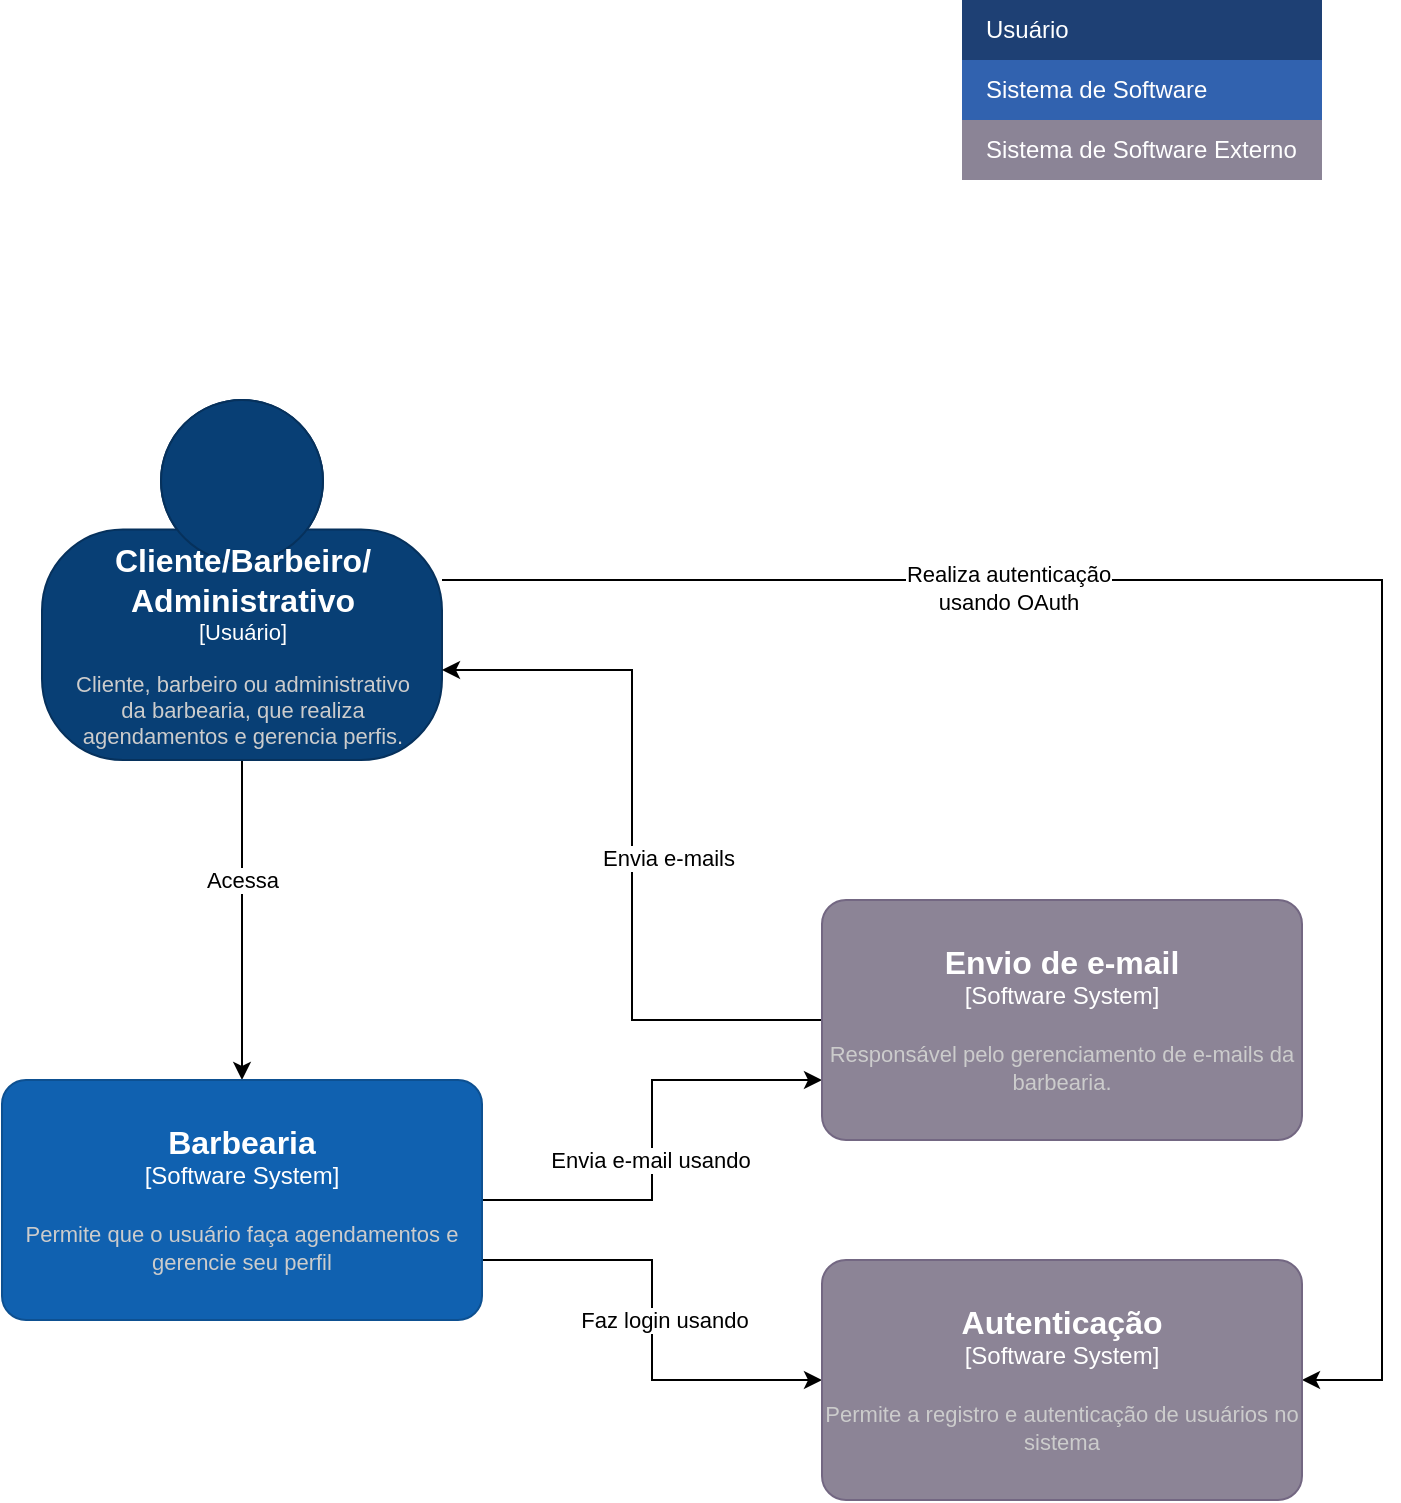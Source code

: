 <mxfile version="20.0.2" type="github">
  <diagram id="SJYq0vRGyTxBW15Ig3tl" name="Page-1">
    <mxGraphModel dx="1303" dy="727" grid="1" gridSize="10" guides="1" tooltips="1" connect="1" arrows="1" fold="1" page="1" pageScale="1" pageWidth="827" pageHeight="1169" math="0" shadow="0">
      <root>
        <mxCell id="0" />
        <mxCell id="1" parent="0" />
        <mxCell id="z2qHH6NKSAuSoA0FN9pO-17" style="edgeStyle=orthogonalEdgeStyle;rounded=0;orthogonalLoop=1;jettySize=auto;html=1;entryX=1;entryY=0.5;entryDx=0;entryDy=0;entryPerimeter=0;" edge="1" parent="1" source="z2qHH6NKSAuSoA0FN9pO-1" target="z2qHH6NKSAuSoA0FN9pO-13">
          <mxGeometry relative="1" as="geometry">
            <Array as="points">
              <mxPoint x="780" y="470" />
              <mxPoint x="780" y="870" />
            </Array>
          </mxGeometry>
        </mxCell>
        <mxCell id="z2qHH6NKSAuSoA0FN9pO-31" style="edgeStyle=orthogonalEdgeStyle;rounded=0;orthogonalLoop=1;jettySize=auto;html=1;" edge="1" parent="1" source="z2qHH6NKSAuSoA0FN9pO-1" target="z2qHH6NKSAuSoA0FN9pO-2">
          <mxGeometry relative="1" as="geometry" />
        </mxCell>
        <mxCell id="z2qHH6NKSAuSoA0FN9pO-32" value="Acessa" style="edgeLabel;html=1;align=center;verticalAlign=middle;resizable=0;points=[];" vertex="1" connectable="0" parent="z2qHH6NKSAuSoA0FN9pO-31">
          <mxGeometry x="-0.254" relative="1" as="geometry">
            <mxPoint as="offset" />
          </mxGeometry>
        </mxCell>
        <object placeholders="1" c4Name="Cliente/Barbeiro/&#xa;Administrativo" c4Type="Usuário" c4Description="Cliente, barbeiro ou administrativo &#xa;da barbearia, que realiza&#xa; agendamentos e gerencia perfis." label="&lt;font style=&quot;font-size: 16px&quot;&gt;&lt;b&gt;%c4Name%&lt;/b&gt;&lt;/font&gt;&lt;div&gt;[%c4Type%]&lt;/div&gt;&lt;br&gt;&lt;div&gt;&lt;font style=&quot;font-size: 11px&quot;&gt;&lt;font color=&quot;#cccccc&quot;&gt;%c4Description%&lt;/font&gt;&lt;/div&gt;" id="z2qHH6NKSAuSoA0FN9pO-1">
          <mxCell style="html=1;fontSize=11;dashed=0;whitespace=wrap;fillColor=#083F75;strokeColor=#06315C;fontColor=#ffffff;shape=mxgraph.c4.person2;align=center;metaEdit=1;points=[[0.5,0,0],[1,0.5,0],[1,0.75,0],[0.75,1,0],[0.5,1,0],[0.25,1,0],[0,0.75,0],[0,0.5,0]];resizable=0;" vertex="1" parent="1">
            <mxGeometry x="110" y="380" width="200" height="180" as="geometry" />
          </mxCell>
        </object>
        <mxCell id="z2qHH6NKSAuSoA0FN9pO-26" style="edgeStyle=orthogonalEdgeStyle;rounded=0;orthogonalLoop=1;jettySize=auto;html=1;entryX=0;entryY=0.75;entryDx=0;entryDy=0;entryPerimeter=0;" edge="1" parent="1" source="z2qHH6NKSAuSoA0FN9pO-2" target="z2qHH6NKSAuSoA0FN9pO-3">
          <mxGeometry relative="1" as="geometry" />
        </mxCell>
        <mxCell id="z2qHH6NKSAuSoA0FN9pO-27" value="Envia e-mail usando" style="edgeLabel;html=1;align=center;verticalAlign=middle;resizable=0;points=[];" vertex="1" connectable="0" parent="z2qHH6NKSAuSoA0FN9pO-26">
          <mxGeometry x="-0.273" y="-1" relative="1" as="geometry">
            <mxPoint y="-21" as="offset" />
          </mxGeometry>
        </mxCell>
        <mxCell id="z2qHH6NKSAuSoA0FN9pO-29" style="edgeStyle=orthogonalEdgeStyle;rounded=0;orthogonalLoop=1;jettySize=auto;html=1;exitX=1;exitY=0.75;exitDx=0;exitDy=0;exitPerimeter=0;entryX=0;entryY=0.5;entryDx=0;entryDy=0;entryPerimeter=0;" edge="1" parent="1" source="z2qHH6NKSAuSoA0FN9pO-2" target="z2qHH6NKSAuSoA0FN9pO-13">
          <mxGeometry relative="1" as="geometry" />
        </mxCell>
        <mxCell id="z2qHH6NKSAuSoA0FN9pO-30" value="Faz login usando" style="edgeLabel;html=1;align=center;verticalAlign=middle;resizable=0;points=[];" vertex="1" connectable="0" parent="z2qHH6NKSAuSoA0FN9pO-29">
          <mxGeometry x="0.307" y="4" relative="1" as="geometry">
            <mxPoint y="-26" as="offset" />
          </mxGeometry>
        </mxCell>
        <object placeholders="1" c4Name="Barbearia" c4Type="Software System" c4Description="Permite que o usuário faça agendamentos e gerencie seu perfil" label="&lt;font style=&quot;font-size: 16px&quot;&gt;&lt;b&gt;%c4Name%&lt;/b&gt;&lt;/font&gt;&lt;div&gt;[%c4Type%]&lt;/div&gt;&lt;br&gt;&lt;div&gt;&lt;font style=&quot;font-size: 11px&quot;&gt;&lt;font color=&quot;#cccccc&quot;&gt;%c4Description%&lt;/font&gt;&lt;/div&gt;" id="z2qHH6NKSAuSoA0FN9pO-2">
          <mxCell style="rounded=1;whiteSpace=wrap;html=1;labelBackgroundColor=none;fillColor=#1061B0;fontColor=#ffffff;align=center;arcSize=10;strokeColor=#0D5091;metaEdit=1;resizable=0;points=[[0.25,0,0],[0.5,0,0],[0.75,0,0],[1,0.25,0],[1,0.5,0],[1,0.75,0],[0.75,1,0],[0.5,1,0],[0.25,1,0],[0,0.75,0],[0,0.5,0],[0,0.25,0]];" vertex="1" parent="1">
            <mxGeometry x="90" y="720" width="240" height="120" as="geometry" />
          </mxCell>
        </object>
        <mxCell id="z2qHH6NKSAuSoA0FN9pO-21" style="edgeStyle=orthogonalEdgeStyle;rounded=0;orthogonalLoop=1;jettySize=auto;html=1;entryX=1;entryY=0.75;entryDx=0;entryDy=0;entryPerimeter=0;" edge="1" parent="1" source="z2qHH6NKSAuSoA0FN9pO-3" target="z2qHH6NKSAuSoA0FN9pO-1">
          <mxGeometry relative="1" as="geometry" />
        </mxCell>
        <object placeholders="1" c4Name="Envio de e-mail" c4Type="Software System" c4Description="Responsável pelo gerenciamento de e-mails da barbearia." label="&lt;font style=&quot;font-size: 16px&quot;&gt;&lt;b&gt;%c4Name%&lt;/b&gt;&lt;/font&gt;&lt;div&gt;[%c4Type%]&lt;/div&gt;&lt;br&gt;&lt;div&gt;&lt;font style=&quot;font-size: 11px&quot;&gt;&lt;font color=&quot;#cccccc&quot;&gt;%c4Description%&lt;/font&gt;&lt;/div&gt;" id="z2qHH6NKSAuSoA0FN9pO-3">
          <mxCell style="rounded=1;whiteSpace=wrap;html=1;labelBackgroundColor=none;fillColor=#8C8496;fontColor=#ffffff;align=center;arcSize=10;strokeColor=#736782;metaEdit=1;resizable=0;points=[[0.25,0,0],[0.5,0,0],[0.75,0,0],[1,0.25,0],[1,0.5,0],[1,0.75,0],[0.75,1,0],[0.5,1,0],[0.25,1,0],[0,0.75,0],[0,0.5,0],[0,0.25,0]];" vertex="1" parent="1">
            <mxGeometry x="500" y="630" width="240" height="120" as="geometry" />
          </mxCell>
        </object>
        <mxCell id="z2qHH6NKSAuSoA0FN9pO-6" value="" style="shape=table;html=1;whiteSpace=wrap;startSize=0;container=1;collapsible=0;childLayout=tableLayout;fillColor=none;align=left;spacingLeft=10;strokeColor=none;rounded=1;arcSize=11;fontColor=#FFFFFF;resizable=0;points=[[0.25,0,0],[0.5,0,0],[0.75,0,0],[1,0.25,0],[1,0.5,0],[1,0.75,0],[0.75,1,0],[0.5,1,0],[0.25,1,0],[0,0.75,0],[0,0.5,0],[0,0.25,0]];" vertex="1" parent="1">
          <mxGeometry x="570" y="180" width="180" height="90" as="geometry" />
        </mxCell>
        <mxCell id="z2qHH6NKSAuSoA0FN9pO-7" value="Usuário" style="shape=partialRectangle;html=1;whiteSpace=wrap;connectable=0;fillColor=#1E4074;top=0;left=0;bottom=0;right=0;overflow=hidden;pointerEvents=1;align=left;spacingLeft=10;strokeColor=none;fontColor=#FFFFFF;" vertex="1" parent="z2qHH6NKSAuSoA0FN9pO-6">
          <mxGeometry width="180" height="30" as="geometry" />
        </mxCell>
        <mxCell id="z2qHH6NKSAuSoA0FN9pO-8" value="Sistema de Software" style="shape=partialRectangle;html=1;whiteSpace=wrap;connectable=0;fillColor=#3162AF;top=0;left=0;bottom=0;right=0;overflow=hidden;pointerEvents=1;align=left;spacingLeft=10;fontColor=#FFFFFF;" vertex="1" parent="z2qHH6NKSAuSoA0FN9pO-6">
          <mxGeometry y="30" width="180" height="30" as="geometry" />
        </mxCell>
        <mxCell id="z2qHH6NKSAuSoA0FN9pO-12" value="Sistema de Software Externo" style="shape=partialRectangle;html=1;whiteSpace=wrap;connectable=0;fillColor=#8B8496;top=0;left=0;bottom=0;right=0;overflow=hidden;pointerEvents=1;align=left;spacingLeft=10;fontColor=#FFFFFF;" vertex="1" parent="z2qHH6NKSAuSoA0FN9pO-6">
          <mxGeometry y="60" width="180" height="30" as="geometry" />
        </mxCell>
        <object placeholders="1" c4Name="Autenticação" c4Type="Software System" c4Description="Permite a registro e autenticação de usuários no sistema" label="&lt;font style=&quot;font-size: 16px&quot;&gt;&lt;b&gt;%c4Name%&lt;/b&gt;&lt;/font&gt;&lt;div&gt;[%c4Type%]&lt;/div&gt;&lt;br&gt;&lt;div&gt;&lt;font style=&quot;font-size: 11px&quot;&gt;&lt;font color=&quot;#cccccc&quot;&gt;%c4Description%&lt;/font&gt;&lt;/div&gt;" id="z2qHH6NKSAuSoA0FN9pO-13">
          <mxCell style="rounded=1;whiteSpace=wrap;html=1;labelBackgroundColor=none;fillColor=#8C8496;fontColor=#ffffff;align=center;arcSize=10;strokeColor=#736782;metaEdit=1;resizable=0;points=[[0.25,0,0],[0.5,0,0],[0.75,0,0],[1,0.25,0],[1,0.5,0],[1,0.75,0],[0.75,1,0],[0.5,1,0],[0.25,1,0],[0,0.75,0],[0,0.5,0],[0,0.25,0]];" vertex="1" parent="1">
            <mxGeometry x="500" y="810" width="240" height="120" as="geometry" />
          </mxCell>
        </object>
        <mxCell id="z2qHH6NKSAuSoA0FN9pO-18" value="Realiza autenticação &lt;br&gt;usando OAuth" style="edgeLabel;html=1;align=center;verticalAlign=middle;resizable=0;points=[];" vertex="1" connectable="0" parent="1">
          <mxGeometry x="630" y="449.997" as="geometry">
            <mxPoint x="-37" y="24" as="offset" />
          </mxGeometry>
        </mxCell>
        <mxCell id="z2qHH6NKSAuSoA0FN9pO-23" value="Envia e-mails" style="edgeLabel;html=1;align=center;verticalAlign=middle;resizable=0;points=[];" vertex="1" connectable="0" parent="1">
          <mxGeometry x="460" y="584.997" as="geometry">
            <mxPoint x="-37" y="24" as="offset" />
          </mxGeometry>
        </mxCell>
      </root>
    </mxGraphModel>
  </diagram>
</mxfile>
